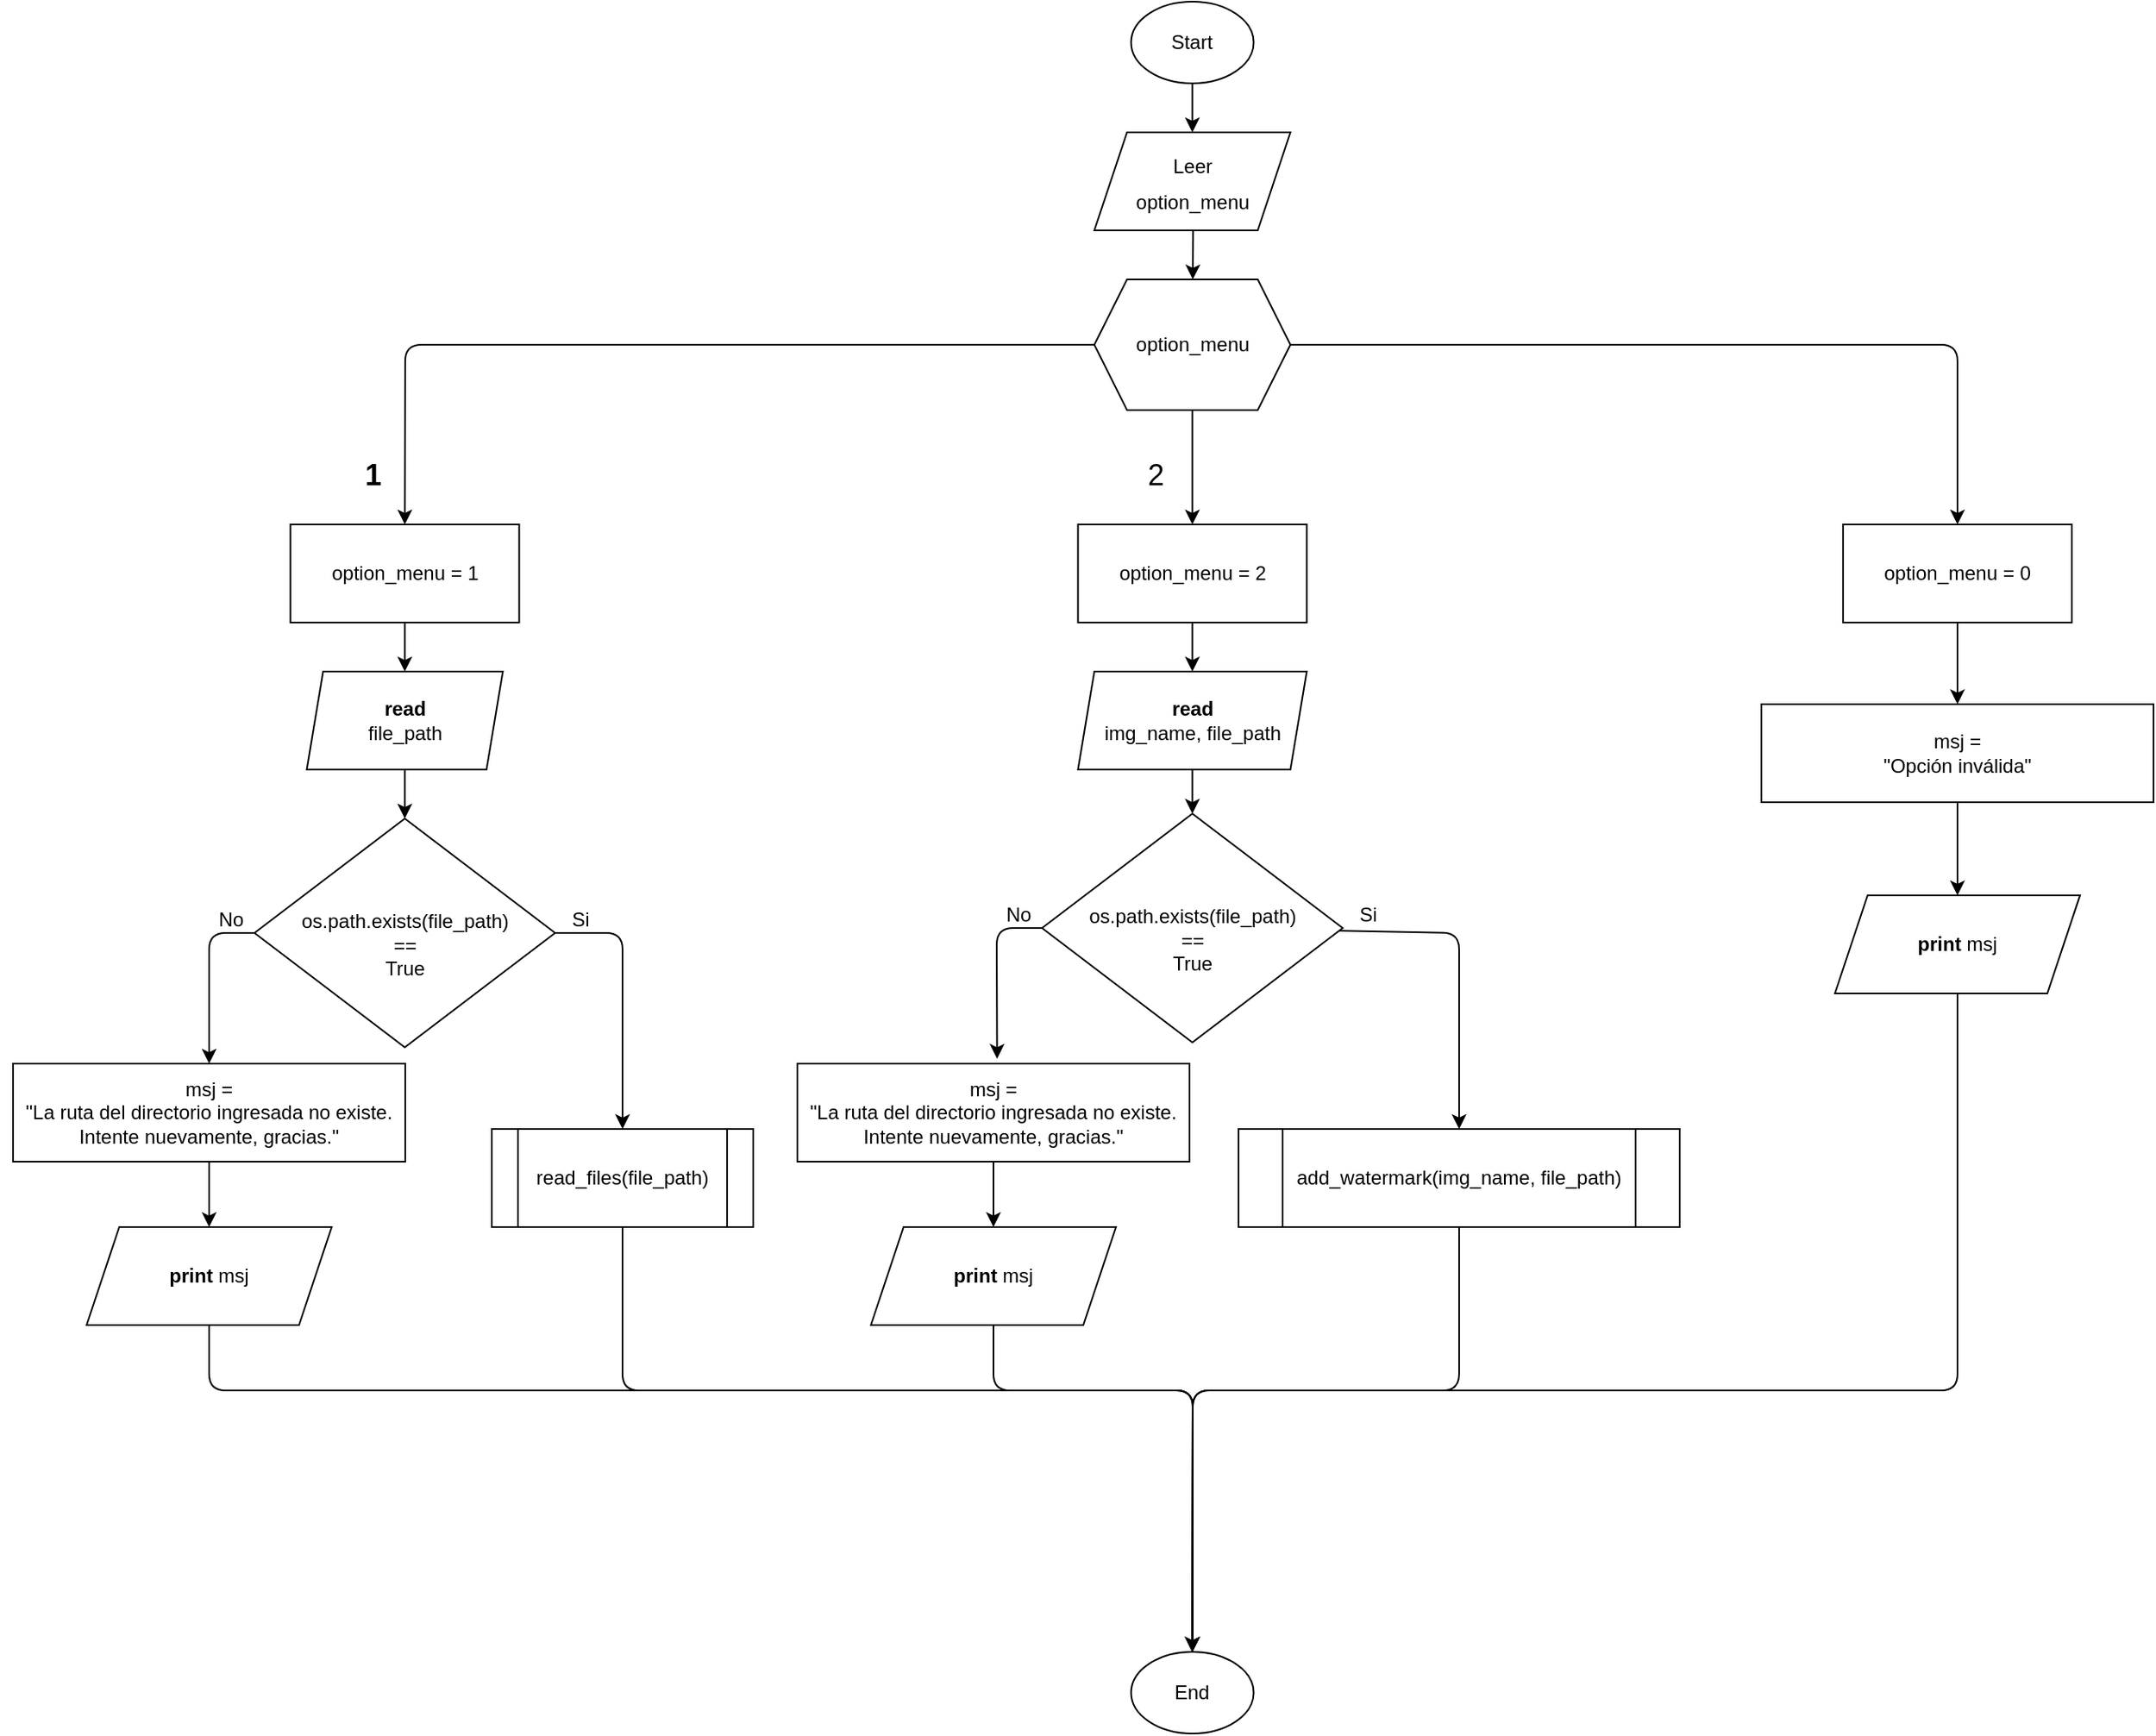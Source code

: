 <mxfile>
    <diagram id="IjiTmnJwu6j2XZqDibwr" name="Page-1">
        <mxGraphModel dx="2088" dy="1824" grid="1" gridSize="10" guides="1" tooltips="1" connect="1" arrows="1" fold="1" page="1" pageScale="1" pageWidth="850" pageHeight="1100" math="0" shadow="0">
            <root>
                <mxCell id="0"/>
                <mxCell id="1" parent="0"/>
                <mxCell id="22" value="" style="edgeStyle=none;html=1;" parent="1" target="21" edge="1">
                    <mxGeometry relative="1" as="geometry">
                        <mxPoint x="582.25" y="160" as="sourcePoint"/>
                    </mxGeometry>
                </mxCell>
                <mxCell id="35" value="" style="edgeStyle=none;html=1;fontSize=18;" parent="1" source="2" target="34" edge="1">
                    <mxGeometry relative="1" as="geometry"/>
                </mxCell>
                <mxCell id="2" value="Start" style="ellipse;whiteSpace=wrap;html=1;" parent="1" vertex="1">
                    <mxGeometry x="544.25" y="30" width="75" height="50" as="geometry"/>
                </mxCell>
                <mxCell id="7" value="" style="edgeStyle=none;html=1;" parent="1" source="3" target="6" edge="1">
                    <mxGeometry relative="1" as="geometry"/>
                </mxCell>
                <mxCell id="3" value="read&lt;br&gt;&lt;span style=&quot;font-weight: normal;&quot;&gt;file_path&lt;/span&gt;" style="shape=parallelogram;perimeter=parallelogramPerimeter;whiteSpace=wrap;html=1;fixedSize=1;size=10.0;fontStyle=1" parent="1" vertex="1">
                    <mxGeometry x="39.75" y="440" width="120" height="60" as="geometry"/>
                </mxCell>
                <mxCell id="9" value="" style="edgeStyle=none;html=1;entryX=0.5;entryY=0;entryDx=0;entryDy=0;exitX=1;exitY=0.5;exitDx=0;exitDy=0;" parent="1" source="6" target="49" edge="1">
                    <mxGeometry relative="1" as="geometry">
                        <Array as="points">
                            <mxPoint x="233" y="600"/>
                        </Array>
                        <mxPoint x="230" y="640" as="targetPoint"/>
                    </mxGeometry>
                </mxCell>
                <mxCell id="38" style="edgeStyle=none;html=1;entryX=0.5;entryY=0;entryDx=0;entryDy=0;fontSize=12;exitX=0;exitY=0.5;exitDx=0;exitDy=0;" parent="1" source="6" target="10" edge="1">
                    <mxGeometry relative="1" as="geometry">
                        <Array as="points">
                            <mxPoint x="-20" y="600"/>
                        </Array>
                        <mxPoint x="-57" y="550" as="sourcePoint"/>
                    </mxGeometry>
                </mxCell>
                <mxCell id="6" value="&lt;br&gt;os.path.exists(file_path)&lt;br&gt;==&lt;br&gt;True" style="rhombus;whiteSpace=wrap;html=1;" parent="1" vertex="1">
                    <mxGeometry x="7.75" y="530" width="184" height="140" as="geometry"/>
                </mxCell>
                <mxCell id="16" style="edgeStyle=none;html=1;entryX=0.5;entryY=0;entryDx=0;entryDy=0;exitX=0.5;exitY=1;exitDx=0;exitDy=0;" parent="1" source="49" target="63" edge="1">
                    <mxGeometry relative="1" as="geometry">
                        <mxPoint x="162.5" y="830.0" as="targetPoint"/>
                        <Array as="points">
                            <mxPoint x="233" y="880"/>
                            <mxPoint x="582" y="880"/>
                        </Array>
                        <mxPoint x="232.96" y="740.12" as="sourcePoint"/>
                    </mxGeometry>
                </mxCell>
                <mxCell id="24" style="edgeStyle=none;html=1;entryX=0.5;entryY=0;entryDx=0;entryDy=0;" parent="1" source="21" edge="1">
                    <mxGeometry relative="1" as="geometry">
                        <Array as="points">
                            <mxPoint x="100" y="240"/>
                        </Array>
                        <mxPoint x="99.75" y="350" as="targetPoint"/>
                    </mxGeometry>
                </mxCell>
                <mxCell id="26" value="" style="edgeStyle=none;html=1;exitX=0.5;exitY=1;exitDx=0;exitDy=0;" parent="1" source="21" target="25" edge="1">
                    <mxGeometry relative="1" as="geometry">
                        <Array as="points"/>
                    </mxGeometry>
                </mxCell>
                <mxCell id="31" value="" style="edgeStyle=none;html=1;fontSize=18;" parent="1" source="21" edge="1" target="76">
                    <mxGeometry relative="1" as="geometry">
                        <mxPoint x="1050" y="330" as="targetPoint"/>
                        <Array as="points">
                            <mxPoint x="1050" y="240"/>
                        </Array>
                    </mxGeometry>
                </mxCell>
                <mxCell id="21" value="option_menu" style="shape=hexagon;perimeter=hexagonPerimeter2;whiteSpace=wrap;html=1;fixedSize=1;" parent="1" vertex="1">
                    <mxGeometry x="521.75" y="200" width="120" height="80" as="geometry"/>
                </mxCell>
                <mxCell id="29" value="" style="edgeStyle=none;html=1;fontSize=18;entryX=0.5;entryY=0;entryDx=0;entryDy=0;" parent="1" target="3" edge="1">
                    <mxGeometry relative="1" as="geometry">
                        <mxPoint x="102.75" y="430" as="targetPoint"/>
                        <mxPoint x="99.75" y="410" as="sourcePoint"/>
                    </mxGeometry>
                </mxCell>
                <mxCell id="43" value="" style="edgeStyle=none;html=1;fontSize=12;" parent="1" source="25" target="42" edge="1">
                    <mxGeometry relative="1" as="geometry"/>
                </mxCell>
                <mxCell id="25" value="option_menu = 2" style="whiteSpace=wrap;html=1;" parent="1" vertex="1">
                    <mxGeometry x="511.75" y="350" width="140" height="60" as="geometry"/>
                </mxCell>
                <mxCell id="27" value="&lt;b&gt;&lt;font style=&quot;font-size: 18px;&quot;&gt;1&lt;/font&gt;&lt;/b&gt;" style="text;html=1;align=center;verticalAlign=middle;resizable=0;points=[];autosize=1;strokeColor=none;fillColor=none;" parent="1" vertex="1">
                    <mxGeometry x="65" y="300" width="30" height="40" as="geometry"/>
                </mxCell>
                <mxCell id="28" value="2" style="text;html=1;align=center;verticalAlign=middle;resizable=0;points=[];autosize=1;strokeColor=none;fillColor=none;fontSize=18;" parent="1" vertex="1">
                    <mxGeometry x="544.25" y="300" width="30" height="40" as="geometry"/>
                </mxCell>
                <mxCell id="34" value="&lt;font style=&quot;font-size: 12px;&quot;&gt;Leer&lt;br&gt;option_menu&lt;br&gt;&lt;/font&gt;" style="shape=parallelogram;perimeter=parallelogramPerimeter;whiteSpace=wrap;html=1;fixedSize=1;fontSize=18;" parent="1" vertex="1">
                    <mxGeometry x="521.75" y="110" width="120" height="60" as="geometry"/>
                </mxCell>
                <mxCell id="37" style="edgeStyle=none;html=1;fontSize=12;" parent="1" source="10" edge="1">
                    <mxGeometry relative="1" as="geometry">
                        <mxPoint x="-93" y="700.0" as="targetPoint"/>
                    </mxGeometry>
                </mxCell>
                <mxCell id="57" value="" style="edgeStyle=none;html=1;" edge="1" parent="1" source="10" target="56">
                    <mxGeometry relative="1" as="geometry"/>
                </mxCell>
                <mxCell id="10" value="msj = &lt;br&gt;&quot;La ruta del directorio ingresada no existe.&lt;br&gt;Intente nuevamente, gracias.&quot;" style="whiteSpace=wrap;html=1;" parent="1" vertex="1">
                    <mxGeometry x="-140" y="680" width="240" height="60" as="geometry"/>
                </mxCell>
                <mxCell id="41" value="" style="edgeStyle=none;html=1;fontSize=12;exitX=0.5;exitY=1;exitDx=0;exitDy=0;entryX=0.5;entryY=0;entryDx=0;entryDy=0;" parent="1" source="56" target="63" edge="1">
                    <mxGeometry relative="1" as="geometry">
                        <mxPoint x="99.75" y="920" as="targetPoint"/>
                        <Array as="points">
                            <mxPoint x="-20" y="880"/>
                            <mxPoint x="582" y="880"/>
                        </Array>
                    </mxGeometry>
                </mxCell>
                <mxCell id="47" value="" style="edgeStyle=none;html=1;fontSize=12;entryX=0.5;entryY=0;entryDx=0;entryDy=0;" parent="1" source="42" target="59" edge="1">
                    <mxGeometry relative="1" as="geometry">
                        <mxPoint x="582" y="520" as="targetPoint"/>
                    </mxGeometry>
                </mxCell>
                <mxCell id="42" value="read&lt;br&gt;&lt;span style=&quot;font-weight: normal;&quot;&gt;img_name, file_path&lt;/span&gt;" style="shape=parallelogram;perimeter=parallelogramPerimeter;whiteSpace=wrap;html=1;fixedSize=1;size=10.0;fontStyle=1" parent="1" vertex="1">
                    <mxGeometry x="511.75" y="440" width="140" height="60" as="geometry"/>
                </mxCell>
                <mxCell id="49" value="read_files(file_path)" style="shape=process;whiteSpace=wrap;html=1;backgroundOutline=1;" vertex="1" parent="1">
                    <mxGeometry x="153" y="720" width="160" height="60" as="geometry"/>
                </mxCell>
                <mxCell id="52" value="Si" style="text;html=1;align=center;verticalAlign=middle;resizable=0;points=[];autosize=1;strokeColor=none;fillColor=none;" vertex="1" parent="1">
                    <mxGeometry x="191.75" y="577" width="30" height="30" as="geometry"/>
                </mxCell>
                <mxCell id="53" value="No" style="text;html=1;align=center;verticalAlign=middle;resizable=0;points=[];autosize=1;strokeColor=none;fillColor=none;" vertex="1" parent="1">
                    <mxGeometry x="-27" y="577" width="40" height="30" as="geometry"/>
                </mxCell>
                <mxCell id="56" value="&lt;b&gt;print&lt;/b&gt; msj" style="shape=parallelogram;perimeter=parallelogramPerimeter;whiteSpace=wrap;html=1;fixedSize=1;" vertex="1" parent="1">
                    <mxGeometry x="-95" y="780" width="150" height="60" as="geometry"/>
                </mxCell>
                <mxCell id="59" value="&lt;br&gt;os.path.exists(file_path)&lt;br&gt;==&lt;br&gt;True" style="rhombus;whiteSpace=wrap;html=1;" vertex="1" parent="1">
                    <mxGeometry x="489.75" y="527" width="184" height="140" as="geometry"/>
                </mxCell>
                <mxCell id="60" value="" style="edgeStyle=none;html=1;entryX=0.5;entryY=0;entryDx=0;entryDy=0;" edge="1" parent="1" target="68" source="59">
                    <mxGeometry relative="1" as="geometry">
                        <Array as="points">
                            <mxPoint x="745" y="600"/>
                        </Array>
                        <mxPoint x="670" y="597" as="sourcePoint"/>
                        <mxPoint x="712" y="637" as="targetPoint"/>
                    </mxGeometry>
                </mxCell>
                <mxCell id="61" style="edgeStyle=none;html=1;entryX=0.5;entryY=0;entryDx=0;entryDy=0;fontSize=12;" edge="1" parent="1" source="59">
                    <mxGeometry relative="1" as="geometry">
                        <Array as="points">
                            <mxPoint x="462" y="597"/>
                        </Array>
                        <mxPoint x="489.75" y="597" as="sourcePoint"/>
                        <mxPoint x="462.25" y="677" as="targetPoint"/>
                    </mxGeometry>
                </mxCell>
                <mxCell id="62" style="edgeStyle=none;html=1;entryX=0.5;entryY=0;entryDx=0;entryDy=0;exitX=0.5;exitY=1;exitDx=0;exitDy=0;" edge="1" parent="1" source="68" target="63">
                    <mxGeometry relative="1" as="geometry">
                        <mxPoint x="644.5" y="827.0" as="targetPoint"/>
                        <Array as="points">
                            <mxPoint x="745" y="880"/>
                            <mxPoint x="582" y="880"/>
                        </Array>
                        <mxPoint x="714.96" y="737.12" as="sourcePoint"/>
                    </mxGeometry>
                </mxCell>
                <mxCell id="63" value="End" style="ellipse;whiteSpace=wrap;html=1;" vertex="1" parent="1">
                    <mxGeometry x="544.25" y="1040" width="75" height="50" as="geometry"/>
                </mxCell>
                <mxCell id="67" value="" style="edgeStyle=none;html=1;fontSize=12;exitX=0.5;exitY=1;exitDx=0;exitDy=0;entryX=0.5;entryY=0;entryDx=0;entryDy=0;" edge="1" parent="1" source="71" target="63">
                    <mxGeometry relative="1" as="geometry">
                        <Array as="points">
                            <mxPoint x="460" y="880"/>
                            <mxPoint x="582" y="880"/>
                        </Array>
                    </mxGeometry>
                </mxCell>
                <mxCell id="68" value="add_watermark(img_name, file_path)" style="shape=process;whiteSpace=wrap;html=1;backgroundOutline=1;" vertex="1" parent="1">
                    <mxGeometry x="610" y="720" width="270" height="60" as="geometry"/>
                </mxCell>
                <mxCell id="69" value="Si" style="text;html=1;align=center;verticalAlign=middle;resizable=0;points=[];autosize=1;strokeColor=none;fillColor=none;" vertex="1" parent="1">
                    <mxGeometry x="673.75" y="574" width="30" height="30" as="geometry"/>
                </mxCell>
                <mxCell id="70" value="No" style="text;html=1;align=center;verticalAlign=middle;resizable=0;points=[];autosize=1;strokeColor=none;fillColor=none;" vertex="1" parent="1">
                    <mxGeometry x="455" y="574" width="40" height="30" as="geometry"/>
                </mxCell>
                <mxCell id="71" value="&lt;b&gt;print&lt;/b&gt; msj" style="shape=parallelogram;perimeter=parallelogramPerimeter;whiteSpace=wrap;html=1;fixedSize=1;" vertex="1" parent="1">
                    <mxGeometry x="385" y="780" width="150" height="60" as="geometry"/>
                </mxCell>
                <mxCell id="74" style="edgeStyle=none;html=1;entryX=0.5;entryY=0;entryDx=0;entryDy=0;" edge="1" parent="1" source="72" target="71">
                    <mxGeometry relative="1" as="geometry"/>
                </mxCell>
                <mxCell id="72" value="msj = &lt;br&gt;&quot;La ruta del directorio ingresada no existe.&lt;br&gt;Intente nuevamente, gracias.&quot;" style="whiteSpace=wrap;html=1;" vertex="1" parent="1">
                    <mxGeometry x="340" y="680" width="240" height="60" as="geometry"/>
                </mxCell>
                <mxCell id="75" value="option_menu = 1" style="whiteSpace=wrap;html=1;" vertex="1" parent="1">
                    <mxGeometry x="29.75" y="350" width="140" height="60" as="geometry"/>
                </mxCell>
                <mxCell id="79" style="edgeStyle=none;html=1;entryX=0.5;entryY=0;entryDx=0;entryDy=0;" edge="1" parent="1" source="76" target="78">
                    <mxGeometry relative="1" as="geometry"/>
                </mxCell>
                <mxCell id="76" value="option_menu = 0" style="whiteSpace=wrap;html=1;" vertex="1" parent="1">
                    <mxGeometry x="980" y="350" width="140" height="60" as="geometry"/>
                </mxCell>
                <mxCell id="81" style="edgeStyle=none;html=1;entryX=0.5;entryY=0;entryDx=0;entryDy=0;" edge="1" parent="1" source="77" target="63">
                    <mxGeometry relative="1" as="geometry">
                        <Array as="points">
                            <mxPoint x="1050" y="880"/>
                            <mxPoint x="582" y="880"/>
                        </Array>
                    </mxGeometry>
                </mxCell>
                <mxCell id="77" value="&lt;b&gt;print&lt;/b&gt; msj" style="shape=parallelogram;perimeter=parallelogramPerimeter;whiteSpace=wrap;html=1;fixedSize=1;" vertex="1" parent="1">
                    <mxGeometry x="975" y="577" width="150" height="60" as="geometry"/>
                </mxCell>
                <mxCell id="80" style="edgeStyle=none;html=1;entryX=0.5;entryY=0;entryDx=0;entryDy=0;" edge="1" parent="1" source="78" target="77">
                    <mxGeometry relative="1" as="geometry"/>
                </mxCell>
                <mxCell id="78" value="msj = &lt;br&gt;&quot;Opción inválida&quot;" style="whiteSpace=wrap;html=1;" vertex="1" parent="1">
                    <mxGeometry x="930" y="460" width="240" height="60" as="geometry"/>
                </mxCell>
            </root>
        </mxGraphModel>
    </diagram>
</mxfile>